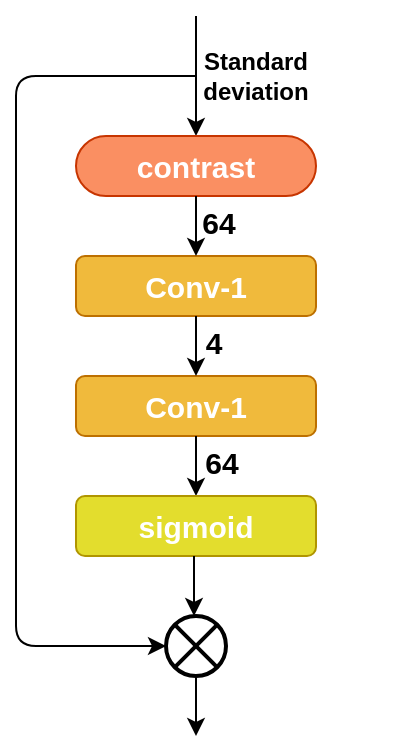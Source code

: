 <mxfile version="12.1.5" type="github" pages="1">
  <diagram id="1_UnD71yFGPyUgOvqnU7" name="Page-1">
    <mxGraphModel dx="836" dy="614" grid="1" gridSize="10" guides="1" tooltips="1" connect="1" arrows="1" fold="1" page="1" pageScale="1" pageWidth="827" pageHeight="1169" math="0" shadow="0">
      <root>
        <mxCell id="0"/>
        <mxCell id="1" parent="0"/>
        <mxCell id="2LsGRlm-ZMdKcB31F_ua-8" value="&lt;b&gt;&lt;font style=&quot;font-size: 15px&quot;&gt;4&lt;/font&gt;&lt;/b&gt;" style="rounded=0;whiteSpace=wrap;html=1;fillColor=none;strokeColor=none;" vertex="1" parent="1">
          <mxGeometry x="209" y="260" width="60" height="45" as="geometry"/>
        </mxCell>
        <mxCell id="2LsGRlm-ZMdKcB31F_ua-1" value="" style="endArrow=classic;html=1;entryX=0.5;entryY=0;entryDx=0;entryDy=0;" edge="1" parent="1" target="2LsGRlm-ZMdKcB31F_ua-2">
          <mxGeometry width="50" height="50" relative="1" as="geometry">
            <mxPoint x="230" y="120" as="sourcePoint"/>
            <mxPoint x="-70" y="30" as="targetPoint"/>
          </mxGeometry>
        </mxCell>
        <mxCell id="2LsGRlm-ZMdKcB31F_ua-2" value="&lt;font style=&quot;font-size: 15px&quot;&gt;&lt;b&gt;contrast&lt;/b&gt;&lt;/font&gt;" style="rounded=1;whiteSpace=wrap;html=1;fillColor=#FA8F62;strokeColor=#C73500;arcSize=50;fontColor=#ffffff;" vertex="1" parent="1">
          <mxGeometry x="170" y="180" width="120" height="30" as="geometry"/>
        </mxCell>
        <mxCell id="2LsGRlm-ZMdKcB31F_ua-3" value="&lt;b&gt;&lt;font style=&quot;font-size: 12px&quot;&gt;Standard &lt;br&gt;deviation&lt;/font&gt;&lt;/b&gt;" style="rounded=0;whiteSpace=wrap;html=1;fillColor=none;strokeColor=none;" vertex="1" parent="1">
          <mxGeometry x="190" y="120" width="140" height="60" as="geometry"/>
        </mxCell>
        <mxCell id="2LsGRlm-ZMdKcB31F_ua-4" value="&lt;b style=&quot;font-size: 15px ; white-space: normal&quot;&gt;Conv-1&lt;/b&gt;" style="rounded=1;whiteSpace=wrap;html=1;fillColor=#F0BA3C;strokeColor=#BD7000;fontColor=#ffffff;" vertex="1" parent="1">
          <mxGeometry x="170" y="240" width="120" height="30" as="geometry"/>
        </mxCell>
        <mxCell id="2LsGRlm-ZMdKcB31F_ua-5" value="" style="endArrow=classic;html=1;exitX=0.5;exitY=1;exitDx=0;exitDy=0;entryX=0.5;entryY=0;entryDx=0;entryDy=0;" edge="1" parent="1" source="2LsGRlm-ZMdKcB31F_ua-2" target="2LsGRlm-ZMdKcB31F_ua-4">
          <mxGeometry width="50" height="50" relative="1" as="geometry">
            <mxPoint x="170" y="340" as="sourcePoint"/>
            <mxPoint x="220" y="290" as="targetPoint"/>
          </mxGeometry>
        </mxCell>
        <mxCell id="2LsGRlm-ZMdKcB31F_ua-6" value="&lt;b style=&quot;font-size: 15px ; white-space: normal&quot;&gt;Conv-1&lt;/b&gt;" style="rounded=1;whiteSpace=wrap;html=1;fillColor=#F0BA3C;strokeColor=#BD7000;fontColor=#ffffff;" vertex="1" parent="1">
          <mxGeometry x="170" y="300" width="120" height="30" as="geometry"/>
        </mxCell>
        <mxCell id="2LsGRlm-ZMdKcB31F_ua-7" value="" style="endArrow=classic;html=1;exitX=0.5;exitY=1;exitDx=0;exitDy=0;entryX=0.5;entryY=0;entryDx=0;entryDy=0;" edge="1" parent="1">
          <mxGeometry width="50" height="50" relative="1" as="geometry">
            <mxPoint x="230" y="270" as="sourcePoint"/>
            <mxPoint x="230" y="300" as="targetPoint"/>
          </mxGeometry>
        </mxCell>
        <mxCell id="2LsGRlm-ZMdKcB31F_ua-10" value="" style="endArrow=classic;html=1;exitX=0.5;exitY=1;exitDx=0;exitDy=0;entryX=0.5;entryY=0;entryDx=0;entryDy=0;" edge="1" parent="1">
          <mxGeometry width="50" height="50" relative="1" as="geometry">
            <mxPoint x="230" y="330" as="sourcePoint"/>
            <mxPoint x="230" y="360" as="targetPoint"/>
          </mxGeometry>
        </mxCell>
        <mxCell id="2LsGRlm-ZMdKcB31F_ua-11" value="&lt;b&gt;&lt;font style=&quot;font-size: 15px&quot;&gt;64&lt;/font&gt;&lt;/b&gt;" style="rounded=0;whiteSpace=wrap;html=1;fillColor=none;strokeColor=none;" vertex="1" parent="1">
          <mxGeometry x="213" y="320" width="60" height="45" as="geometry"/>
        </mxCell>
        <mxCell id="2LsGRlm-ZMdKcB31F_ua-12" value="&lt;b&gt;&lt;font style=&quot;font-size: 15px&quot;&gt;64&lt;/font&gt;&lt;/b&gt;" style="rounded=0;whiteSpace=wrap;html=1;fillColor=none;strokeColor=none;" vertex="1" parent="1">
          <mxGeometry x="213" y="200" width="57" height="45" as="geometry"/>
        </mxCell>
        <mxCell id="2LsGRlm-ZMdKcB31F_ua-20" value="&lt;font style=&quot;font-size: 15px&quot;&gt;&lt;b&gt;sigmoid&lt;/b&gt;&lt;/font&gt;" style="rounded=1;whiteSpace=wrap;html=1;fillColor=#E3DD2D;strokeColor=#B09500;fontColor=#ffffff;" vertex="1" parent="1">
          <mxGeometry x="170" y="360" width="120" height="30" as="geometry"/>
        </mxCell>
        <mxCell id="2LsGRlm-ZMdKcB31F_ua-21" value="" style="endArrow=classic;html=1;exitX=0.5;exitY=1;exitDx=0;exitDy=0;entryX=0.5;entryY=0;entryDx=0;entryDy=0;" edge="1" parent="1">
          <mxGeometry width="50" height="50" relative="1" as="geometry">
            <mxPoint x="229" y="390" as="sourcePoint"/>
            <mxPoint x="229" y="420" as="targetPoint"/>
          </mxGeometry>
        </mxCell>
        <mxCell id="2LsGRlm-ZMdKcB31F_ua-22" value="" style="shape=sumEllipse;perimeter=ellipsePerimeter;whiteSpace=wrap;html=1;backgroundOutline=1;fillColor=none;strokeWidth=2;" vertex="1" parent="1">
          <mxGeometry x="215" y="420" width="30" height="30" as="geometry"/>
        </mxCell>
        <mxCell id="2LsGRlm-ZMdKcB31F_ua-23" value="" style="endArrow=classic;html=1;exitX=0.286;exitY=0.5;exitDx=0;exitDy=0;exitPerimeter=0;entryX=0;entryY=0.5;entryDx=0;entryDy=0;" edge="1" parent="1" source="2LsGRlm-ZMdKcB31F_ua-3" target="2LsGRlm-ZMdKcB31F_ua-22">
          <mxGeometry width="50" height="50" relative="1" as="geometry">
            <mxPoint x="170" y="520" as="sourcePoint"/>
            <mxPoint x="150" y="500" as="targetPoint"/>
            <Array as="points">
              <mxPoint x="140" y="150"/>
              <mxPoint x="140" y="435"/>
            </Array>
          </mxGeometry>
        </mxCell>
        <mxCell id="2LsGRlm-ZMdKcB31F_ua-26" value="" style="endArrow=classic;html=1;exitX=0.5;exitY=1;exitDx=0;exitDy=0;entryX=0.5;entryY=0;entryDx=0;entryDy=0;" edge="1" parent="1">
          <mxGeometry width="50" height="50" relative="1" as="geometry">
            <mxPoint x="230" y="450" as="sourcePoint"/>
            <mxPoint x="230" y="480" as="targetPoint"/>
          </mxGeometry>
        </mxCell>
      </root>
    </mxGraphModel>
  </diagram>
</mxfile>
